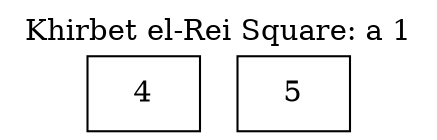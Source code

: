 
graph a_1 {
	splines=ortho;
	overlap=false;
	newrank=true;
	labelloc=top;
	labeljust="l";
	
	page=8;
	ranksep=0.75;
	label="Khirbet el-Rei Square: a 1"
	"1000011516076161925" [label="4", shape=box, style=filled, fillcolor=white];
	"1000011516076184580" [label="5", shape=box, style=filled, fillcolor=white];
}